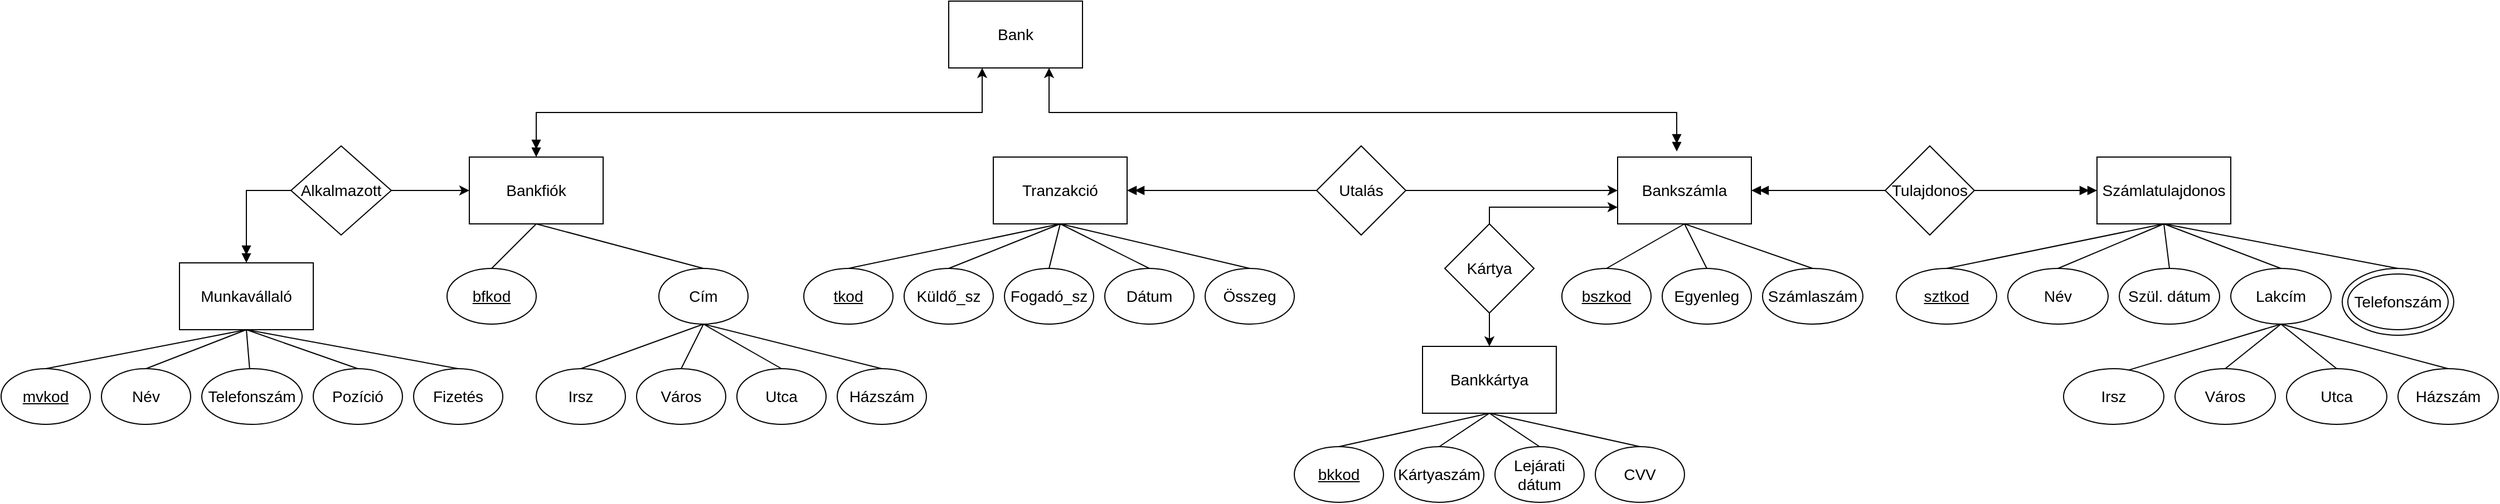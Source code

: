 <mxfile version="20.6.0" type="device"><diagram id="5z70AT5MJdyTUYZZ7pMz" name="Page-1"><mxGraphModel dx="341" dy="662" grid="1" gridSize="10" guides="1" tooltips="1" connect="1" arrows="1" fold="1" page="1" pageScale="1" pageWidth="850" pageHeight="1100" math="0" shadow="0"><root><mxCell id="0"/><mxCell id="1" parent="0"/><mxCell id="6cAqWHvyyv2FYeKHyjGd-7" style="edgeStyle=orthogonalEdgeStyle;rounded=0;orthogonalLoop=1;jettySize=auto;html=1;fontSize=14;exitX=0.25;exitY=1;exitDx=0;exitDy=0;endArrow=doubleBlock;endFill=1;startArrow=classic;startFill=1;" parent="1" source="6cAqWHvyyv2FYeKHyjGd-1" target="6cAqWHvyyv2FYeKHyjGd-2" edge="1"><mxGeometry relative="1" as="geometry"/></mxCell><mxCell id="6cAqWHvyyv2FYeKHyjGd-35" style="edgeStyle=orthogonalEdgeStyle;rounded=0;orthogonalLoop=1;jettySize=auto;html=1;entryX=0.442;entryY=-0.083;entryDx=0;entryDy=0;entryPerimeter=0;fontSize=14;exitX=0.75;exitY=1;exitDx=0;exitDy=0;startArrow=classic;startFill=1;endArrow=doubleBlock;endFill=1;" parent="1" source="6cAqWHvyyv2FYeKHyjGd-1" target="6cAqWHvyyv2FYeKHyjGd-3" edge="1"><mxGeometry relative="1" as="geometry"/></mxCell><mxCell id="6cAqWHvyyv2FYeKHyjGd-1" value="&lt;font style=&quot;font-size: 14px;&quot;&gt;Bank&lt;/font&gt;" style="rounded=0;whiteSpace=wrap;html=1;" parent="1" vertex="1"><mxGeometry x="850" y="170" width="120" height="60" as="geometry"/></mxCell><mxCell id="6cAqWHvyyv2FYeKHyjGd-9" style="edgeStyle=orthogonalEdgeStyle;rounded=0;orthogonalLoop=1;jettySize=auto;html=1;fontSize=14;startArrow=classic;startFill=1;endArrow=doubleBlock;endFill=1;" parent="1" source="6cAqWHvyyv2FYeKHyjGd-2" target="6cAqWHvyyv2FYeKHyjGd-8" edge="1"><mxGeometry relative="1" as="geometry"/></mxCell><mxCell id="6cAqWHvyyv2FYeKHyjGd-23" style="edgeStyle=none;rounded=0;orthogonalLoop=1;jettySize=auto;html=1;entryX=0.5;entryY=0;entryDx=0;entryDy=0;fontSize=14;exitX=0.5;exitY=1;exitDx=0;exitDy=0;endArrow=none;endFill=0;" parent="1" source="6cAqWHvyyv2FYeKHyjGd-2" target="6cAqWHvyyv2FYeKHyjGd-21" edge="1"><mxGeometry relative="1" as="geometry"/></mxCell><mxCell id="6cAqWHvyyv2FYeKHyjGd-25" style="edgeStyle=none;rounded=0;orthogonalLoop=1;jettySize=auto;html=1;entryX=0.5;entryY=0;entryDx=0;entryDy=0;fontSize=14;exitX=0.5;exitY=1;exitDx=0;exitDy=0;endArrow=none;endFill=0;" parent="1" source="6cAqWHvyyv2FYeKHyjGd-2" target="6cAqWHvyyv2FYeKHyjGd-24" edge="1"><mxGeometry relative="1" as="geometry"/></mxCell><mxCell id="6cAqWHvyyv2FYeKHyjGd-2" value="Bankfiók" style="rounded=0;whiteSpace=wrap;html=1;fontSize=14;" parent="1" vertex="1"><mxGeometry x="420" y="310" width="120" height="60" as="geometry"/></mxCell><mxCell id="6cAqWHvyyv2FYeKHyjGd-40" style="rounded=0;orthogonalLoop=1;jettySize=auto;html=1;entryX=0.5;entryY=0;entryDx=0;entryDy=0;fontSize=14;exitX=0.5;exitY=1;exitDx=0;exitDy=0;endArrow=none;endFill=0;" parent="1" source="6cAqWHvyyv2FYeKHyjGd-3" target="6cAqWHvyyv2FYeKHyjGd-38" edge="1"><mxGeometry relative="1" as="geometry"/></mxCell><mxCell id="6cAqWHvyyv2FYeKHyjGd-41" style="edgeStyle=none;rounded=0;orthogonalLoop=1;jettySize=auto;html=1;entryX=0.5;entryY=0;entryDx=0;entryDy=0;fontSize=14;exitX=0.5;exitY=1;exitDx=0;exitDy=0;endArrow=none;endFill=0;" parent="1" source="6cAqWHvyyv2FYeKHyjGd-3" target="6cAqWHvyyv2FYeKHyjGd-37" edge="1"><mxGeometry relative="1" as="geometry"/></mxCell><mxCell id="6cAqWHvyyv2FYeKHyjGd-42" style="edgeStyle=none;rounded=0;orthogonalLoop=1;jettySize=auto;html=1;entryX=0.5;entryY=0;entryDx=0;entryDy=0;fontSize=14;exitX=0.5;exitY=1;exitDx=0;exitDy=0;endArrow=none;endFill=0;" parent="1" source="6cAqWHvyyv2FYeKHyjGd-3" target="6cAqWHvyyv2FYeKHyjGd-39" edge="1"><mxGeometry relative="1" as="geometry"/></mxCell><mxCell id="6cAqWHvyyv2FYeKHyjGd-44" style="edgeStyle=none;rounded=0;orthogonalLoop=1;jettySize=auto;html=1;entryX=1;entryY=0.5;entryDx=0;entryDy=0;fontSize=14;startArrow=classic;startFill=1;endArrow=doubleBlock;endFill=1;" parent="1" source="6cAqWHvyyv2FYeKHyjGd-3" target="6cAqWHvyyv2FYeKHyjGd-4" edge="1"><mxGeometry relative="1" as="geometry"/></mxCell><mxCell id="6cAqWHvyyv2FYeKHyjGd-56" style="edgeStyle=orthogonalEdgeStyle;rounded=0;orthogonalLoop=1;jettySize=auto;html=1;entryX=0.5;entryY=0;entryDx=0;entryDy=0;fontSize=14;strokeColor=none;startArrow=none;" parent="1" source="42im7iyFtYPo9ZAiYRhy-4" target="6cAqWHvyyv2FYeKHyjGd-5" edge="1"><mxGeometry relative="1" as="geometry"/></mxCell><mxCell id="6cAqWHvyyv2FYeKHyjGd-57" style="edgeStyle=orthogonalEdgeStyle;rounded=0;orthogonalLoop=1;jettySize=auto;html=1;fontSize=14;exitX=0;exitY=0.75;exitDx=0;exitDy=0;startArrow=classic;startFill=1;entryX=0.5;entryY=0;entryDx=0;entryDy=0;endArrow=none;endFill=0;" parent="1" source="6cAqWHvyyv2FYeKHyjGd-3" target="42im7iyFtYPo9ZAiYRhy-4" edge="1"><mxGeometry relative="1" as="geometry"><Array as="points"><mxPoint x="1335" y="355"/></Array></mxGeometry></mxCell><mxCell id="hNQhP4Gipoi2KN-raoAe-2" style="edgeStyle=orthogonalEdgeStyle;rounded=0;orthogonalLoop=1;jettySize=auto;html=1;entryX=0;entryY=0.5;entryDx=0;entryDy=0;fontSize=14;endArrow=none;endFill=0;startArrow=doubleBlock;startFill=1;" parent="1" source="6cAqWHvyyv2FYeKHyjGd-3" target="hNQhP4Gipoi2KN-raoAe-1" edge="1"><mxGeometry relative="1" as="geometry"/></mxCell><mxCell id="6cAqWHvyyv2FYeKHyjGd-3" value="&lt;div&gt;Bankszámla&lt;/div&gt;" style="rounded=0;whiteSpace=wrap;html=1;fontSize=14;" parent="1" vertex="1"><mxGeometry x="1450" y="310" width="120" height="60" as="geometry"/></mxCell><mxCell id="6cAqWHvyyv2FYeKHyjGd-46" style="edgeStyle=none;rounded=0;orthogonalLoop=1;jettySize=auto;html=1;exitX=0.5;exitY=1;exitDx=0;exitDy=0;entryX=0.5;entryY=0;entryDx=0;entryDy=0;fontSize=14;endArrow=none;endFill=0;" parent="1" source="6cAqWHvyyv2FYeKHyjGd-4" target="6cAqWHvyyv2FYeKHyjGd-45" edge="1"><mxGeometry relative="1" as="geometry"/></mxCell><mxCell id="6cAqWHvyyv2FYeKHyjGd-49" style="edgeStyle=none;rounded=0;orthogonalLoop=1;jettySize=auto;html=1;exitX=0.5;exitY=1;exitDx=0;exitDy=0;fontSize=14;endArrow=none;endFill=0;entryX=0.5;entryY=0;entryDx=0;entryDy=0;" parent="1" source="6cAqWHvyyv2FYeKHyjGd-4" target="6cAqWHvyyv2FYeKHyjGd-48" edge="1"><mxGeometry relative="1" as="geometry"/></mxCell><mxCell id="6cAqWHvyyv2FYeKHyjGd-50" style="edgeStyle=none;rounded=0;orthogonalLoop=1;jettySize=auto;html=1;exitX=0.5;exitY=1;exitDx=0;exitDy=0;entryX=0.5;entryY=0;entryDx=0;entryDy=0;fontSize=14;endArrow=none;endFill=0;" parent="1" source="6cAqWHvyyv2FYeKHyjGd-4" target="6cAqWHvyyv2FYeKHyjGd-47" edge="1"><mxGeometry relative="1" as="geometry"/></mxCell><mxCell id="6cAqWHvyyv2FYeKHyjGd-54" style="edgeStyle=none;rounded=0;orthogonalLoop=1;jettySize=auto;html=1;exitX=0.5;exitY=1;exitDx=0;exitDy=0;entryX=0.5;entryY=0;entryDx=0;entryDy=0;fontSize=14;endArrow=none;endFill=0;" parent="1" source="6cAqWHvyyv2FYeKHyjGd-4" target="6cAqWHvyyv2FYeKHyjGd-51" edge="1"><mxGeometry relative="1" as="geometry"/></mxCell><mxCell id="6cAqWHvyyv2FYeKHyjGd-55" style="edgeStyle=none;rounded=0;orthogonalLoop=1;jettySize=auto;html=1;exitX=0.5;exitY=1;exitDx=0;exitDy=0;entryX=0.5;entryY=0;entryDx=0;entryDy=0;fontSize=14;endArrow=none;endFill=0;" parent="1" source="6cAqWHvyyv2FYeKHyjGd-4" target="6cAqWHvyyv2FYeKHyjGd-52" edge="1"><mxGeometry relative="1" as="geometry"/></mxCell><mxCell id="6cAqWHvyyv2FYeKHyjGd-4" value="&lt;div&gt;Tranzakció&lt;/div&gt;" style="rounded=0;whiteSpace=wrap;html=1;fontSize=14;" parent="1" vertex="1"><mxGeometry x="890" y="310" width="120" height="60" as="geometry"/></mxCell><mxCell id="6cAqWHvyyv2FYeKHyjGd-60" style="edgeStyle=none;rounded=0;orthogonalLoop=1;jettySize=auto;html=1;exitX=0.5;exitY=1;exitDx=0;exitDy=0;entryX=0.5;entryY=0;entryDx=0;entryDy=0;fontSize=14;endArrow=none;endFill=0;" parent="1" source="6cAqWHvyyv2FYeKHyjGd-5" target="6cAqWHvyyv2FYeKHyjGd-58" edge="1"><mxGeometry relative="1" as="geometry"/></mxCell><mxCell id="6cAqWHvyyv2FYeKHyjGd-65" style="edgeStyle=none;rounded=0;orthogonalLoop=1;jettySize=auto;html=1;exitX=0.5;exitY=1;exitDx=0;exitDy=0;entryX=0.5;entryY=0;entryDx=0;entryDy=0;fontSize=14;endArrow=none;endFill=0;" parent="1" source="6cAqWHvyyv2FYeKHyjGd-5" target="6cAqWHvyyv2FYeKHyjGd-61" edge="1"><mxGeometry relative="1" as="geometry"/></mxCell><mxCell id="6cAqWHvyyv2FYeKHyjGd-66" style="edgeStyle=none;rounded=0;orthogonalLoop=1;jettySize=auto;html=1;exitX=0.5;exitY=1;exitDx=0;exitDy=0;entryX=0.5;entryY=0;entryDx=0;entryDy=0;fontSize=14;endArrow=none;endFill=0;" parent="1" source="6cAqWHvyyv2FYeKHyjGd-5" target="6cAqWHvyyv2FYeKHyjGd-63" edge="1"><mxGeometry relative="1" as="geometry"/></mxCell><mxCell id="6cAqWHvyyv2FYeKHyjGd-67" style="edgeStyle=none;rounded=0;orthogonalLoop=1;jettySize=auto;html=1;exitX=0.5;exitY=1;exitDx=0;exitDy=0;entryX=0.5;entryY=0;entryDx=0;entryDy=0;fontSize=14;endArrow=none;endFill=0;" parent="1" source="6cAqWHvyyv2FYeKHyjGd-5" target="6cAqWHvyyv2FYeKHyjGd-62" edge="1"><mxGeometry relative="1" as="geometry"/></mxCell><mxCell id="6cAqWHvyyv2FYeKHyjGd-5" value="&lt;div&gt;Bankkártya&lt;/div&gt;" style="rounded=0;whiteSpace=wrap;html=1;fontSize=14;" parent="1" vertex="1"><mxGeometry x="1275" y="480" width="120" height="60" as="geometry"/></mxCell><mxCell id="6cAqWHvyyv2FYeKHyjGd-11" style="rounded=0;orthogonalLoop=1;jettySize=auto;html=1;entryX=0.5;entryY=0;entryDx=0;entryDy=0;fontSize=14;exitX=0.5;exitY=1;exitDx=0;exitDy=0;endArrow=none;endFill=0;" parent="1" source="6cAqWHvyyv2FYeKHyjGd-8" target="6cAqWHvyyv2FYeKHyjGd-10" edge="1"><mxGeometry relative="1" as="geometry"/></mxCell><mxCell id="6cAqWHvyyv2FYeKHyjGd-15" style="edgeStyle=none;rounded=0;orthogonalLoop=1;jettySize=auto;html=1;fontSize=14;exitX=0.5;exitY=1;exitDx=0;exitDy=0;endArrow=none;endFill=0;entryX=0.5;entryY=0;entryDx=0;entryDy=0;" parent="1" source="6cAqWHvyyv2FYeKHyjGd-8" target="6cAqWHvyyv2FYeKHyjGd-12" edge="1"><mxGeometry relative="1" as="geometry"/></mxCell><mxCell id="6cAqWHvyyv2FYeKHyjGd-16" style="edgeStyle=none;rounded=0;orthogonalLoop=1;jettySize=auto;html=1;fontSize=14;exitX=0.5;exitY=1;exitDx=0;exitDy=0;endArrow=none;endFill=0;" parent="1" source="6cAqWHvyyv2FYeKHyjGd-8" target="6cAqWHvyyv2FYeKHyjGd-14" edge="1"><mxGeometry relative="1" as="geometry"><mxPoint x="220" y="460" as="sourcePoint"/></mxGeometry></mxCell><mxCell id="6cAqWHvyyv2FYeKHyjGd-18" style="edgeStyle=none;rounded=0;orthogonalLoop=1;jettySize=auto;html=1;entryX=0.5;entryY=0;entryDx=0;entryDy=0;fontSize=14;exitX=0.5;exitY=1;exitDx=0;exitDy=0;endArrow=none;endFill=0;" parent="1" source="6cAqWHvyyv2FYeKHyjGd-8" target="6cAqWHvyyv2FYeKHyjGd-17" edge="1"><mxGeometry relative="1" as="geometry"/></mxCell><mxCell id="6cAqWHvyyv2FYeKHyjGd-20" style="edgeStyle=none;rounded=0;orthogonalLoop=1;jettySize=auto;html=1;entryX=0.5;entryY=0;entryDx=0;entryDy=0;fontSize=14;exitX=0.5;exitY=1;exitDx=0;exitDy=0;endArrow=none;endFill=0;" parent="1" source="6cAqWHvyyv2FYeKHyjGd-8" target="6cAqWHvyyv2FYeKHyjGd-19" edge="1"><mxGeometry relative="1" as="geometry"><mxPoint x="220" y="470" as="sourcePoint"/></mxGeometry></mxCell><mxCell id="6cAqWHvyyv2FYeKHyjGd-8" value="&lt;div&gt;Munkavállaló&lt;/div&gt;" style="rounded=0;whiteSpace=wrap;html=1;fontSize=14;" parent="1" vertex="1"><mxGeometry x="160" y="405" width="120" height="60" as="geometry"/></mxCell><mxCell id="6cAqWHvyyv2FYeKHyjGd-10" value="&lt;u&gt;mvkod&lt;/u&gt;" style="ellipse;whiteSpace=wrap;html=1;fontSize=14;" parent="1" vertex="1"><mxGeometry y="500" width="80" height="50" as="geometry"/></mxCell><mxCell id="6cAqWHvyyv2FYeKHyjGd-12" value="Név" style="ellipse;whiteSpace=wrap;html=1;fontSize=14;" parent="1" vertex="1"><mxGeometry x="90" y="500" width="80" height="50" as="geometry"/></mxCell><mxCell id="6cAqWHvyyv2FYeKHyjGd-14" value="Telefonszám" style="ellipse;whiteSpace=wrap;html=1;fontSize=14;" parent="1" vertex="1"><mxGeometry x="180" y="500" width="90" height="50" as="geometry"/></mxCell><mxCell id="6cAqWHvyyv2FYeKHyjGd-17" value="Pozíció" style="ellipse;whiteSpace=wrap;html=1;fontSize=14;" parent="1" vertex="1"><mxGeometry x="280" y="500" width="80" height="50" as="geometry"/></mxCell><mxCell id="6cAqWHvyyv2FYeKHyjGd-19" value="Fizetés" style="ellipse;whiteSpace=wrap;html=1;fontSize=14;" parent="1" vertex="1"><mxGeometry x="370" y="500" width="80" height="50" as="geometry"/></mxCell><mxCell id="6cAqWHvyyv2FYeKHyjGd-21" value="&lt;div&gt;&lt;u&gt;bfkod&lt;/u&gt;&lt;/div&gt;" style="ellipse;whiteSpace=wrap;html=1;fontSize=14;" parent="1" vertex="1"><mxGeometry x="400" y="410" width="80" height="50" as="geometry"/></mxCell><mxCell id="6cAqWHvyyv2FYeKHyjGd-30" style="edgeStyle=none;rounded=0;orthogonalLoop=1;jettySize=auto;html=1;entryX=0.5;entryY=0;entryDx=0;entryDy=0;fontSize=14;exitX=0.5;exitY=1;exitDx=0;exitDy=0;endArrow=none;endFill=0;" parent="1" source="6cAqWHvyyv2FYeKHyjGd-24" target="6cAqWHvyyv2FYeKHyjGd-26" edge="1"><mxGeometry relative="1" as="geometry"/></mxCell><mxCell id="6cAqWHvyyv2FYeKHyjGd-31" style="edgeStyle=none;rounded=0;orthogonalLoop=1;jettySize=auto;html=1;entryX=0.5;entryY=0;entryDx=0;entryDy=0;fontSize=14;exitX=0.5;exitY=1;exitDx=0;exitDy=0;endArrow=none;endFill=0;" parent="1" source="6cAqWHvyyv2FYeKHyjGd-24" target="6cAqWHvyyv2FYeKHyjGd-29" edge="1"><mxGeometry relative="1" as="geometry"/></mxCell><mxCell id="6cAqWHvyyv2FYeKHyjGd-32" style="edgeStyle=none;rounded=0;orthogonalLoop=1;jettySize=auto;html=1;entryX=0.5;entryY=0;entryDx=0;entryDy=0;fontSize=14;exitX=0.5;exitY=1;exitDx=0;exitDy=0;endArrow=none;endFill=0;" parent="1" source="6cAqWHvyyv2FYeKHyjGd-24" target="6cAqWHvyyv2FYeKHyjGd-28" edge="1"><mxGeometry relative="1" as="geometry"/></mxCell><mxCell id="6cAqWHvyyv2FYeKHyjGd-33" style="edgeStyle=none;rounded=0;orthogonalLoop=1;jettySize=auto;html=1;entryX=0.5;entryY=0;entryDx=0;entryDy=0;fontSize=14;exitX=0.5;exitY=1;exitDx=0;exitDy=0;endArrow=none;endFill=0;" parent="1" source="6cAqWHvyyv2FYeKHyjGd-24" target="6cAqWHvyyv2FYeKHyjGd-27" edge="1"><mxGeometry relative="1" as="geometry"/></mxCell><mxCell id="6cAqWHvyyv2FYeKHyjGd-24" value="Cím" style="ellipse;whiteSpace=wrap;html=1;fontSize=14;" parent="1" vertex="1"><mxGeometry x="590" y="410" width="80" height="50" as="geometry"/></mxCell><mxCell id="6cAqWHvyyv2FYeKHyjGd-26" value="Irsz" style="ellipse;whiteSpace=wrap;html=1;fontSize=14;" parent="1" vertex="1"><mxGeometry x="480" y="500" width="80" height="50" as="geometry"/></mxCell><mxCell id="6cAqWHvyyv2FYeKHyjGd-27" value="Házszám" style="ellipse;whiteSpace=wrap;html=1;fontSize=14;" parent="1" vertex="1"><mxGeometry x="750" y="500" width="80" height="50" as="geometry"/></mxCell><mxCell id="6cAqWHvyyv2FYeKHyjGd-28" value="Utca" style="ellipse;whiteSpace=wrap;html=1;fontSize=14;" parent="1" vertex="1"><mxGeometry x="660" y="500" width="80" height="50" as="geometry"/></mxCell><mxCell id="6cAqWHvyyv2FYeKHyjGd-29" value="Város" style="ellipse;whiteSpace=wrap;html=1;fontSize=14;" parent="1" vertex="1"><mxGeometry x="570" y="500" width="80" height="50" as="geometry"/></mxCell><mxCell id="6cAqWHvyyv2FYeKHyjGd-73" style="edgeStyle=none;rounded=0;orthogonalLoop=1;jettySize=auto;html=1;exitX=0.5;exitY=1;exitDx=0;exitDy=0;entryX=0.5;entryY=0;entryDx=0;entryDy=0;fontSize=14;endArrow=none;endFill=0;" parent="1" source="6cAqWHvyyv2FYeKHyjGd-34" target="6cAqWHvyyv2FYeKHyjGd-68" edge="1"><mxGeometry relative="1" as="geometry"/></mxCell><mxCell id="6cAqWHvyyv2FYeKHyjGd-74" style="edgeStyle=none;rounded=0;orthogonalLoop=1;jettySize=auto;html=1;exitX=0.5;exitY=1;exitDx=0;exitDy=0;entryX=0.5;entryY=0;entryDx=0;entryDy=0;fontSize=14;endArrow=none;endFill=0;" parent="1" source="6cAqWHvyyv2FYeKHyjGd-34" target="6cAqWHvyyv2FYeKHyjGd-69" edge="1"><mxGeometry relative="1" as="geometry"/></mxCell><mxCell id="6cAqWHvyyv2FYeKHyjGd-75" style="edgeStyle=none;rounded=0;orthogonalLoop=1;jettySize=auto;html=1;exitX=0.5;exitY=1;exitDx=0;exitDy=0;entryX=0.5;entryY=0;entryDx=0;entryDy=0;fontSize=14;endArrow=none;endFill=0;" parent="1" source="6cAqWHvyyv2FYeKHyjGd-34" target="6cAqWHvyyv2FYeKHyjGd-70" edge="1"><mxGeometry relative="1" as="geometry"/></mxCell><mxCell id="6cAqWHvyyv2FYeKHyjGd-76" style="edgeStyle=none;rounded=0;orthogonalLoop=1;jettySize=auto;html=1;exitX=0.5;exitY=1;exitDx=0;exitDy=0;entryX=0.5;entryY=0;entryDx=0;entryDy=0;fontSize=14;endArrow=none;endFill=0;" parent="1" source="6cAqWHvyyv2FYeKHyjGd-34" target="6cAqWHvyyv2FYeKHyjGd-71" edge="1"><mxGeometry relative="1" as="geometry"/></mxCell><mxCell id="6cAqWHvyyv2FYeKHyjGd-77" style="edgeStyle=none;rounded=0;orthogonalLoop=1;jettySize=auto;html=1;exitX=0.5;exitY=1;exitDx=0;exitDy=0;entryX=0.5;entryY=0;entryDx=0;entryDy=0;fontSize=14;endArrow=none;endFill=0;" parent="1" source="6cAqWHvyyv2FYeKHyjGd-34" target="6cAqWHvyyv2FYeKHyjGd-72" edge="1"><mxGeometry relative="1" as="geometry"/></mxCell><mxCell id="6cAqWHvyyv2FYeKHyjGd-34" value="Számlatulajdonos" style="rounded=0;whiteSpace=wrap;html=1;fontSize=14;" parent="1" vertex="1"><mxGeometry x="1880" y="310" width="120" height="60" as="geometry"/></mxCell><mxCell id="6cAqWHvyyv2FYeKHyjGd-37" value="Egyenleg" style="ellipse;whiteSpace=wrap;html=1;fontSize=14;" parent="1" vertex="1"><mxGeometry x="1490" y="410" width="80" height="50" as="geometry"/></mxCell><mxCell id="6cAqWHvyyv2FYeKHyjGd-38" value="&lt;u&gt;bszkod&lt;/u&gt;" style="ellipse;whiteSpace=wrap;html=1;fontSize=14;" parent="1" vertex="1"><mxGeometry x="1400" y="410" width="80" height="50" as="geometry"/></mxCell><mxCell id="6cAqWHvyyv2FYeKHyjGd-39" value="Számlaszám" style="ellipse;whiteSpace=wrap;html=1;fontSize=14;" parent="1" vertex="1"><mxGeometry x="1580" y="410" width="90" height="50" as="geometry"/></mxCell><mxCell id="6cAqWHvyyv2FYeKHyjGd-45" value="&lt;u&gt;tkod&lt;/u&gt;" style="ellipse;whiteSpace=wrap;html=1;fontSize=14;" parent="1" vertex="1"><mxGeometry x="720" y="410" width="80" height="50" as="geometry"/></mxCell><mxCell id="6cAqWHvyyv2FYeKHyjGd-47" value="Fogadó_sz" style="ellipse;whiteSpace=wrap;html=1;fontSize=14;" parent="1" vertex="1"><mxGeometry x="900" y="410" width="80" height="50" as="geometry"/></mxCell><mxCell id="6cAqWHvyyv2FYeKHyjGd-48" value="Küldő_sz" style="ellipse;whiteSpace=wrap;html=1;fontSize=14;" parent="1" vertex="1"><mxGeometry x="810" y="410" width="80" height="50" as="geometry"/></mxCell><mxCell id="6cAqWHvyyv2FYeKHyjGd-51" value="Dátum" style="ellipse;whiteSpace=wrap;html=1;fontSize=14;" parent="1" vertex="1"><mxGeometry x="990" y="410" width="80" height="50" as="geometry"/></mxCell><mxCell id="6cAqWHvyyv2FYeKHyjGd-52" value="Összeg" style="ellipse;whiteSpace=wrap;html=1;fontSize=14;" parent="1" vertex="1"><mxGeometry x="1080" y="410" width="80" height="50" as="geometry"/></mxCell><mxCell id="6cAqWHvyyv2FYeKHyjGd-58" value="&lt;u&gt;bkkod&lt;/u&gt;" style="ellipse;whiteSpace=wrap;html=1;fontSize=14;" parent="1" vertex="1"><mxGeometry x="1160" y="570" width="80" height="50" as="geometry"/></mxCell><mxCell id="6cAqWHvyyv2FYeKHyjGd-61" value="Kártyaszám" style="ellipse;whiteSpace=wrap;html=1;fontSize=14;" parent="1" vertex="1"><mxGeometry x="1250" y="570" width="80" height="50" as="geometry"/></mxCell><mxCell id="6cAqWHvyyv2FYeKHyjGd-62" value="CVV" style="ellipse;whiteSpace=wrap;html=1;fontSize=14;" parent="1" vertex="1"><mxGeometry x="1430" y="570" width="80" height="50" as="geometry"/></mxCell><mxCell id="6cAqWHvyyv2FYeKHyjGd-63" value="Lejárati dátum" style="ellipse;whiteSpace=wrap;html=1;fontSize=14;" parent="1" vertex="1"><mxGeometry x="1340" y="570" width="80" height="50" as="geometry"/></mxCell><mxCell id="6cAqWHvyyv2FYeKHyjGd-68" value="&lt;u&gt;sztkod&lt;/u&gt;" style="ellipse;whiteSpace=wrap;html=1;fontSize=14;" parent="1" vertex="1"><mxGeometry x="1700" y="410" width="90" height="50" as="geometry"/></mxCell><mxCell id="6cAqWHvyyv2FYeKHyjGd-69" value="Név" style="ellipse;whiteSpace=wrap;html=1;fontSize=14;" parent="1" vertex="1"><mxGeometry x="1800" y="410" width="90" height="50" as="geometry"/></mxCell><mxCell id="6cAqWHvyyv2FYeKHyjGd-70" value="Szül. dátum" style="ellipse;whiteSpace=wrap;html=1;fontSize=14;" parent="1" vertex="1"><mxGeometry x="1900" y="410" width="90" height="50" as="geometry"/></mxCell><mxCell id="6cAqWHvyyv2FYeKHyjGd-82" style="edgeStyle=none;rounded=0;orthogonalLoop=1;jettySize=auto;html=1;exitX=0.5;exitY=1;exitDx=0;exitDy=0;entryX=0.606;entryY=0.049;entryDx=0;entryDy=0;entryPerimeter=0;fontSize=14;endArrow=none;endFill=0;" parent="1" source="6cAqWHvyyv2FYeKHyjGd-71" target="6cAqWHvyyv2FYeKHyjGd-79" edge="1"><mxGeometry relative="1" as="geometry"/></mxCell><mxCell id="6cAqWHvyyv2FYeKHyjGd-83" style="edgeStyle=none;rounded=0;orthogonalLoop=1;jettySize=auto;html=1;exitX=0.5;exitY=1;exitDx=0;exitDy=0;entryX=0.5;entryY=0;entryDx=0;entryDy=0;fontSize=14;endArrow=none;endFill=0;" parent="1" source="6cAqWHvyyv2FYeKHyjGd-71" target="6cAqWHvyyv2FYeKHyjGd-78" edge="1"><mxGeometry relative="1" as="geometry"/></mxCell><mxCell id="6cAqWHvyyv2FYeKHyjGd-84" style="edgeStyle=none;rounded=0;orthogonalLoop=1;jettySize=auto;html=1;exitX=0.5;exitY=1;exitDx=0;exitDy=0;entryX=0.5;entryY=0;entryDx=0;entryDy=0;fontSize=14;endArrow=none;endFill=0;" parent="1" source="6cAqWHvyyv2FYeKHyjGd-71" target="6cAqWHvyyv2FYeKHyjGd-80" edge="1"><mxGeometry relative="1" as="geometry"/></mxCell><mxCell id="6cAqWHvyyv2FYeKHyjGd-85" style="edgeStyle=none;rounded=0;orthogonalLoop=1;jettySize=auto;html=1;exitX=0.5;exitY=1;exitDx=0;exitDy=0;entryX=0.5;entryY=0;entryDx=0;entryDy=0;fontSize=14;endArrow=none;endFill=0;" parent="1" source="6cAqWHvyyv2FYeKHyjGd-71" target="6cAqWHvyyv2FYeKHyjGd-81" edge="1"><mxGeometry relative="1" as="geometry"/></mxCell><mxCell id="6cAqWHvyyv2FYeKHyjGd-71" value="Lakcím" style="ellipse;whiteSpace=wrap;html=1;fontSize=14;" parent="1" vertex="1"><mxGeometry x="2000" y="410" width="90" height="50" as="geometry"/></mxCell><mxCell id="6cAqWHvyyv2FYeKHyjGd-78" value="Város" style="ellipse;whiteSpace=wrap;html=1;fontSize=14;" parent="1" vertex="1"><mxGeometry x="1950" y="500" width="90" height="50" as="geometry"/></mxCell><mxCell id="6cAqWHvyyv2FYeKHyjGd-79" value="Irsz" style="ellipse;whiteSpace=wrap;html=1;fontSize=14;" parent="1" vertex="1"><mxGeometry x="1850" y="500" width="90" height="50" as="geometry"/></mxCell><mxCell id="6cAqWHvyyv2FYeKHyjGd-80" value="Utca" style="ellipse;whiteSpace=wrap;html=1;fontSize=14;" parent="1" vertex="1"><mxGeometry x="2050" y="500" width="90" height="50" as="geometry"/></mxCell><mxCell id="6cAqWHvyyv2FYeKHyjGd-81" value="Házszám" style="ellipse;whiteSpace=wrap;html=1;fontSize=14;" parent="1" vertex="1"><mxGeometry x="2150" y="500" width="90" height="50" as="geometry"/></mxCell><mxCell id="hNQhP4Gipoi2KN-raoAe-3" style="edgeStyle=orthogonalEdgeStyle;rounded=0;orthogonalLoop=1;jettySize=auto;html=1;exitX=1;exitY=0.5;exitDx=0;exitDy=0;entryX=0;entryY=0.5;entryDx=0;entryDy=0;fontSize=14;startArrow=none;startFill=0;endArrow=doubleBlock;endFill=1;" parent="1" source="hNQhP4Gipoi2KN-raoAe-1" target="6cAqWHvyyv2FYeKHyjGd-34" edge="1"><mxGeometry relative="1" as="geometry"/></mxCell><mxCell id="hNQhP4Gipoi2KN-raoAe-1" value="&lt;font style=&quot;font-size: 14px;&quot;&gt;Tulajdonos&lt;/font&gt;" style="rhombus;whiteSpace=wrap;html=1;" parent="1" vertex="1"><mxGeometry x="1690" y="300" width="80" height="80" as="geometry"/></mxCell><mxCell id="hNQhP4Gipoi2KN-raoAe-6" value="" style="group" parent="1" vertex="1" connectable="0"><mxGeometry x="2100" y="410" width="100" height="60" as="geometry"/></mxCell><mxCell id="6cAqWHvyyv2FYeKHyjGd-72" value="" style="ellipse;whiteSpace=wrap;html=1;fontSize=14;" parent="hNQhP4Gipoi2KN-raoAe-6" vertex="1"><mxGeometry width="100" height="60" as="geometry"/></mxCell><mxCell id="hNQhP4Gipoi2KN-raoAe-5" value="Telefonszám" style="ellipse;whiteSpace=wrap;html=1;fontSize=14;" parent="hNQhP4Gipoi2KN-raoAe-6" vertex="1"><mxGeometry x="5" y="5" width="90" height="50" as="geometry"/></mxCell><mxCell id="42im7iyFtYPo9ZAiYRhy-2" value="&lt;font style=&quot;font-size: 14px;&quot;&gt;Utalás&lt;/font&gt;" style="rhombus;whiteSpace=wrap;html=1;" vertex="1" parent="1"><mxGeometry x="1180" y="300" width="80" height="80" as="geometry"/></mxCell><mxCell id="42im7iyFtYPo9ZAiYRhy-3" value="&lt;font style=&quot;font-size: 14px;&quot;&gt;Alkalmazott&lt;/font&gt;" style="rhombus;whiteSpace=wrap;html=1;" vertex="1" parent="1"><mxGeometry x="260" y="300" width="90" height="80" as="geometry"/></mxCell><mxCell id="42im7iyFtYPo9ZAiYRhy-6" style="edgeStyle=orthogonalEdgeStyle;rounded=0;orthogonalLoop=1;jettySize=auto;html=1;exitX=0.5;exitY=1;exitDx=0;exitDy=0;entryX=0.5;entryY=0;entryDx=0;entryDy=0;fontSize=14;endArrow=classic;endFill=1;" edge="1" parent="1" source="42im7iyFtYPo9ZAiYRhy-4" target="6cAqWHvyyv2FYeKHyjGd-5"><mxGeometry relative="1" as="geometry"/></mxCell><mxCell id="42im7iyFtYPo9ZAiYRhy-4" value="&lt;font style=&quot;font-size: 14px;&quot;&gt;Kártya&lt;/font&gt;" style="rhombus;whiteSpace=wrap;html=1;" vertex="1" parent="1"><mxGeometry x="1295" y="370" width="80" height="80" as="geometry"/></mxCell><mxCell id="42im7iyFtYPo9ZAiYRhy-7" value="" style="edgeStyle=orthogonalEdgeStyle;rounded=0;orthogonalLoop=1;jettySize=auto;html=1;entryX=0.5;entryY=0;entryDx=0;entryDy=0;fontSize=14;strokeColor=none;endArrow=none;" edge="1" parent="1" source="6cAqWHvyyv2FYeKHyjGd-3" target="42im7iyFtYPo9ZAiYRhy-4"><mxGeometry relative="1" as="geometry"><mxPoint x="1450" y="340.0" as="sourcePoint"/><mxPoint x="1335" y="480" as="targetPoint"/></mxGeometry></mxCell></root></mxGraphModel></diagram></mxfile>